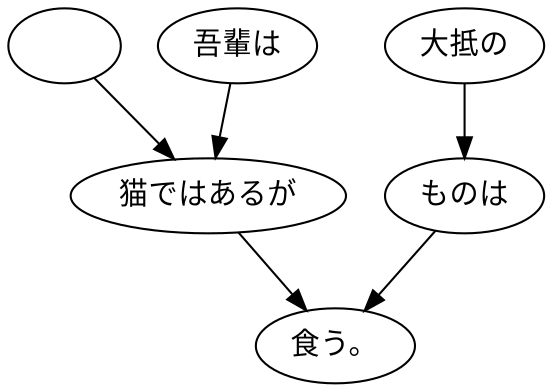 digraph graph541 {
	node0 [label="　"];
	node1 [label="吾輩は"];
	node2 [label="猫ではあるが"];
	node3 [label="大抵の"];
	node4 [label="ものは"];
	node5 [label="食う。"];
	node0 -> node2;
	node1 -> node2;
	node2 -> node5;
	node3 -> node4;
	node4 -> node5;
}
